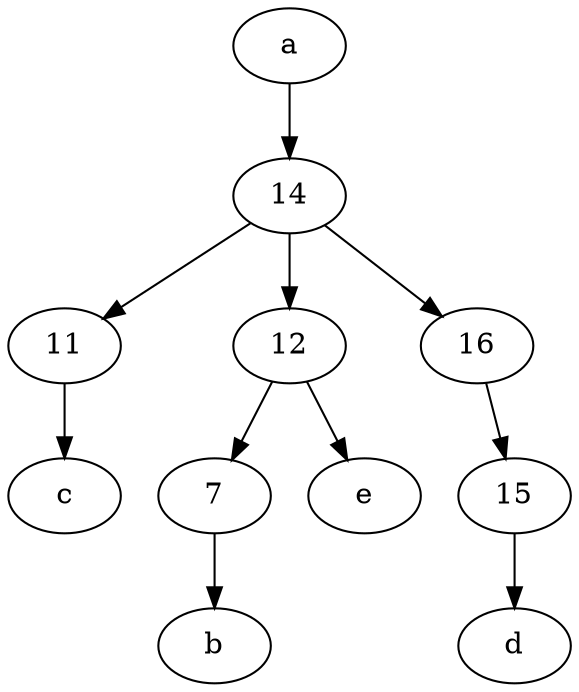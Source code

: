 digraph  {
	11;
	a [pos="40,10!"];
	7;
	12;
	16;
	15;
	14;
	7 -> b;
	a -> 14;
	16 -> 15;
	15 -> d;
	12 -> 7;
	12 -> e;
	14 -> 11;
	11 -> c;
	14 -> 12;
	14 -> 16;

	}
